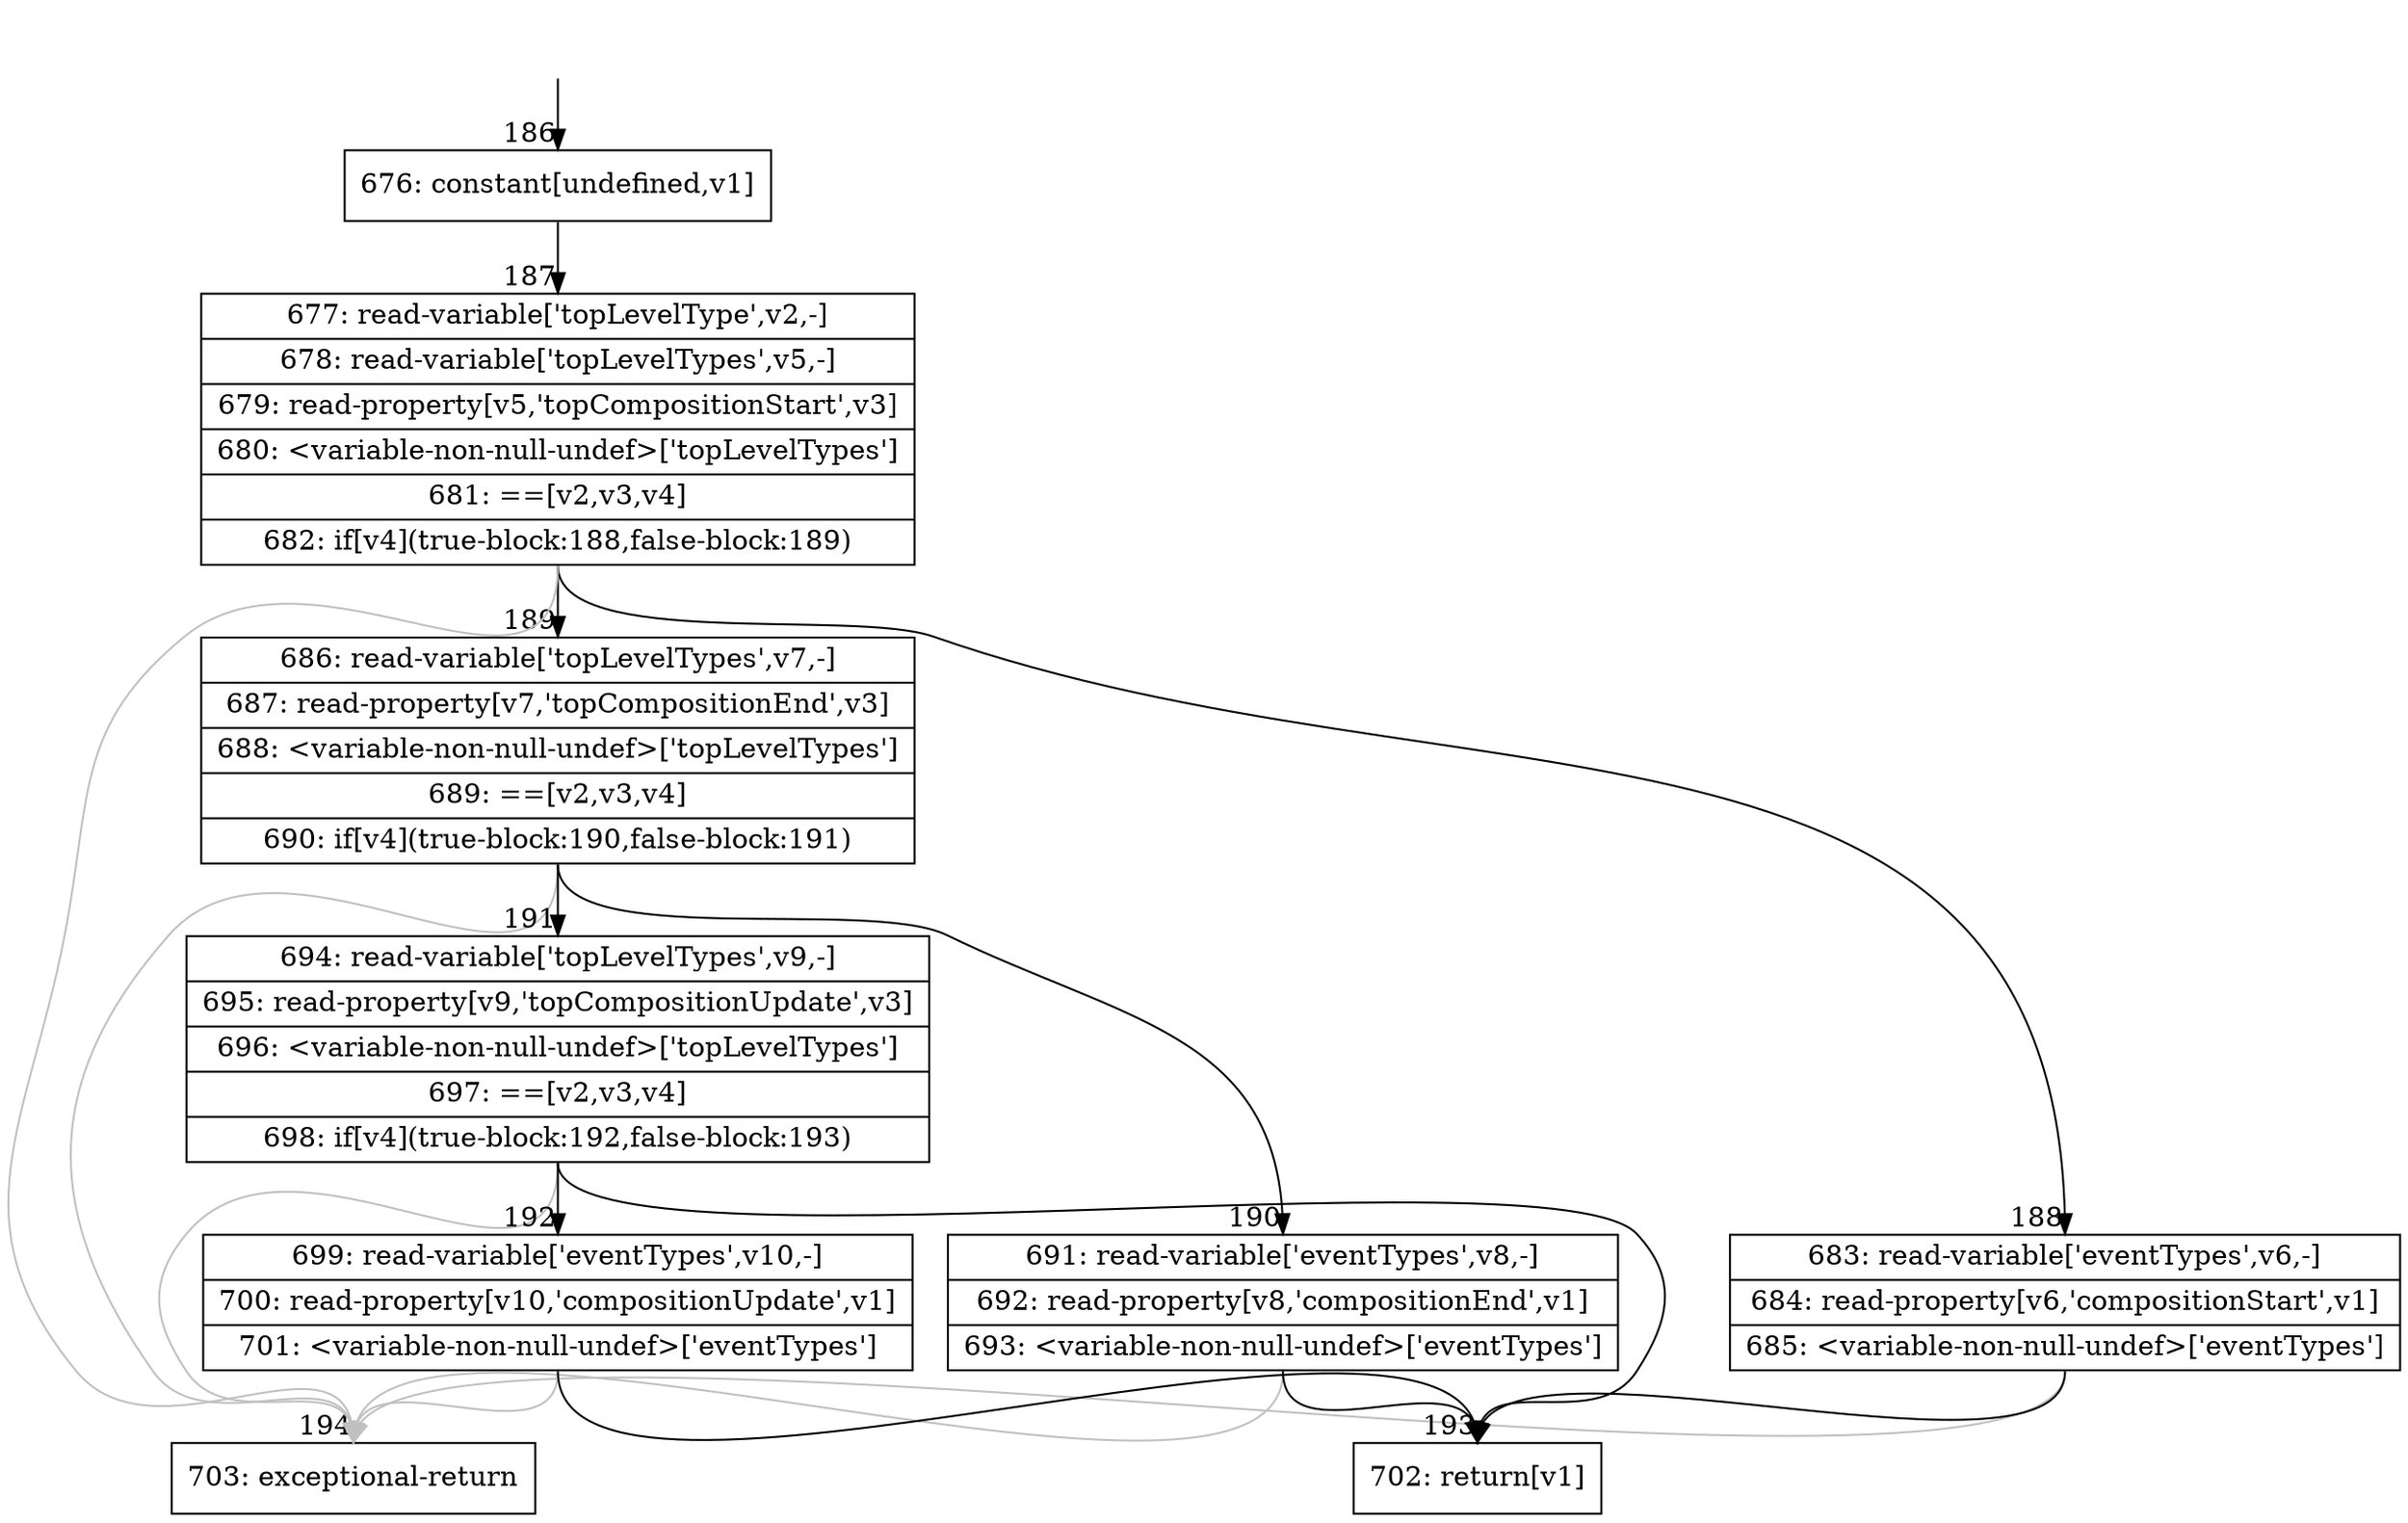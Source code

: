 digraph {
rankdir="TD"
BB_entry14[shape=none,label=""];
BB_entry14 -> BB186 [tailport=s, headport=n, headlabel="    186"]
BB186 [shape=record label="{676: constant[undefined,v1]}" ] 
BB186 -> BB187 [tailport=s, headport=n, headlabel="      187"]
BB187 [shape=record label="{677: read-variable['topLevelType',v2,-]|678: read-variable['topLevelTypes',v5,-]|679: read-property[v5,'topCompositionStart',v3]|680: \<variable-non-null-undef\>['topLevelTypes']|681: ==[v2,v3,v4]|682: if[v4](true-block:188,false-block:189)}" ] 
BB187 -> BB188 [tailport=s, headport=n, headlabel="      188"]
BB187 -> BB189 [tailport=s, headport=n, headlabel="      189"]
BB187 -> BB194 [tailport=s, headport=n, color=gray, headlabel="      194"]
BB188 [shape=record label="{683: read-variable['eventTypes',v6,-]|684: read-property[v6,'compositionStart',v1]|685: \<variable-non-null-undef\>['eventTypes']}" ] 
BB188 -> BB193 [tailport=s, headport=n, headlabel="      193"]
BB188 -> BB194 [tailport=s, headport=n, color=gray]
BB189 [shape=record label="{686: read-variable['topLevelTypes',v7,-]|687: read-property[v7,'topCompositionEnd',v3]|688: \<variable-non-null-undef\>['topLevelTypes']|689: ==[v2,v3,v4]|690: if[v4](true-block:190,false-block:191)}" ] 
BB189 -> BB190 [tailport=s, headport=n, headlabel="      190"]
BB189 -> BB191 [tailport=s, headport=n, headlabel="      191"]
BB189 -> BB194 [tailport=s, headport=n, color=gray]
BB190 [shape=record label="{691: read-variable['eventTypes',v8,-]|692: read-property[v8,'compositionEnd',v1]|693: \<variable-non-null-undef\>['eventTypes']}" ] 
BB190 -> BB193 [tailport=s, headport=n]
BB190 -> BB194 [tailport=s, headport=n, color=gray]
BB191 [shape=record label="{694: read-variable['topLevelTypes',v9,-]|695: read-property[v9,'topCompositionUpdate',v3]|696: \<variable-non-null-undef\>['topLevelTypes']|697: ==[v2,v3,v4]|698: if[v4](true-block:192,false-block:193)}" ] 
BB191 -> BB192 [tailport=s, headport=n, headlabel="      192"]
BB191 -> BB193 [tailport=s, headport=n]
BB191 -> BB194 [tailport=s, headport=n, color=gray]
BB192 [shape=record label="{699: read-variable['eventTypes',v10,-]|700: read-property[v10,'compositionUpdate',v1]|701: \<variable-non-null-undef\>['eventTypes']}" ] 
BB192 -> BB193 [tailport=s, headport=n]
BB192 -> BB194 [tailport=s, headport=n, color=gray]
BB193 [shape=record label="{702: return[v1]}" ] 
BB194 [shape=record label="{703: exceptional-return}" ] 
//#$~ 344
}
